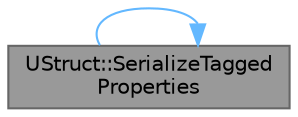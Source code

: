digraph "UStruct::SerializeTaggedProperties"
{
 // INTERACTIVE_SVG=YES
 // LATEX_PDF_SIZE
  bgcolor="transparent";
  edge [fontname=Helvetica,fontsize=10,labelfontname=Helvetica,labelfontsize=10];
  node [fontname=Helvetica,fontsize=10,shape=box,height=0.2,width=0.4];
  rankdir="RL";
  Node1 [id="Node000001",label="UStruct::SerializeTagged\lProperties",height=0.2,width=0.4,color="gray40", fillcolor="grey60", style="filled", fontcolor="black",tooltip="Serializes list of properties, using property tags to handle mismatches."];
  Node1 -> Node1 [id="edge1_Node000001_Node000001",dir="back",color="steelblue1",style="solid",tooltip=" "];
}
